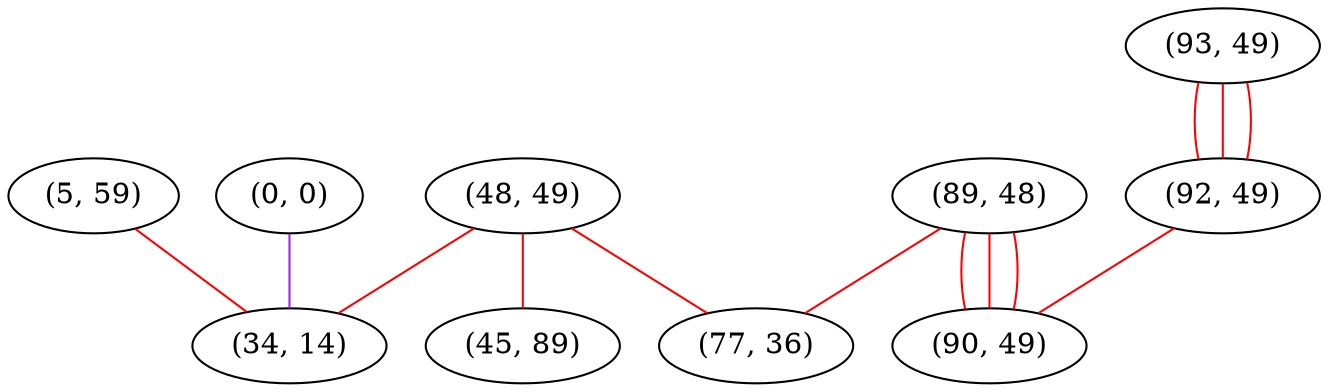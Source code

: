 graph "" {
"(48, 49)";
"(93, 49)";
"(89, 48)";
"(0, 0)";
"(92, 49)";
"(45, 89)";
"(77, 36)";
"(90, 49)";
"(5, 59)";
"(34, 14)";
"(48, 49)" -- "(45, 89)"  [color=red, key=0, weight=1];
"(48, 49)" -- "(77, 36)"  [color=red, key=0, weight=1];
"(48, 49)" -- "(34, 14)"  [color=red, key=0, weight=1];
"(93, 49)" -- "(92, 49)"  [color=red, key=0, weight=1];
"(93, 49)" -- "(92, 49)"  [color=red, key=1, weight=1];
"(93, 49)" -- "(92, 49)"  [color=red, key=2, weight=1];
"(89, 48)" -- "(77, 36)"  [color=red, key=0, weight=1];
"(89, 48)" -- "(90, 49)"  [color=red, key=0, weight=1];
"(89, 48)" -- "(90, 49)"  [color=red, key=1, weight=1];
"(89, 48)" -- "(90, 49)"  [color=red, key=2, weight=1];
"(0, 0)" -- "(34, 14)"  [color=purple, key=0, weight=4];
"(92, 49)" -- "(90, 49)"  [color=red, key=0, weight=1];
"(5, 59)" -- "(34, 14)"  [color=red, key=0, weight=1];
}
